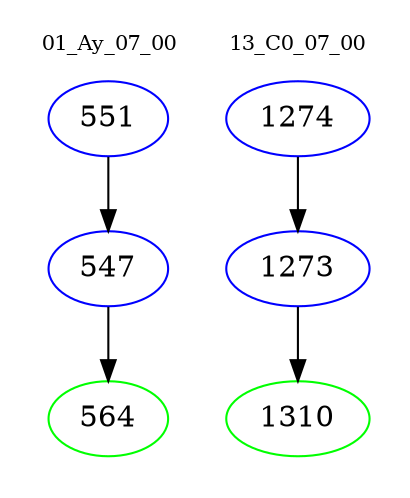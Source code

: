 digraph{
subgraph cluster_0 {
color = white
label = "01_Ay_07_00";
fontsize=10;
T0_551 [label="551", color="blue"]
T0_551 -> T0_547 [color="black"]
T0_547 [label="547", color="blue"]
T0_547 -> T0_564 [color="black"]
T0_564 [label="564", color="green"]
}
subgraph cluster_1 {
color = white
label = "13_C0_07_00";
fontsize=10;
T1_1274 [label="1274", color="blue"]
T1_1274 -> T1_1273 [color="black"]
T1_1273 [label="1273", color="blue"]
T1_1273 -> T1_1310 [color="black"]
T1_1310 [label="1310", color="green"]
}
}
